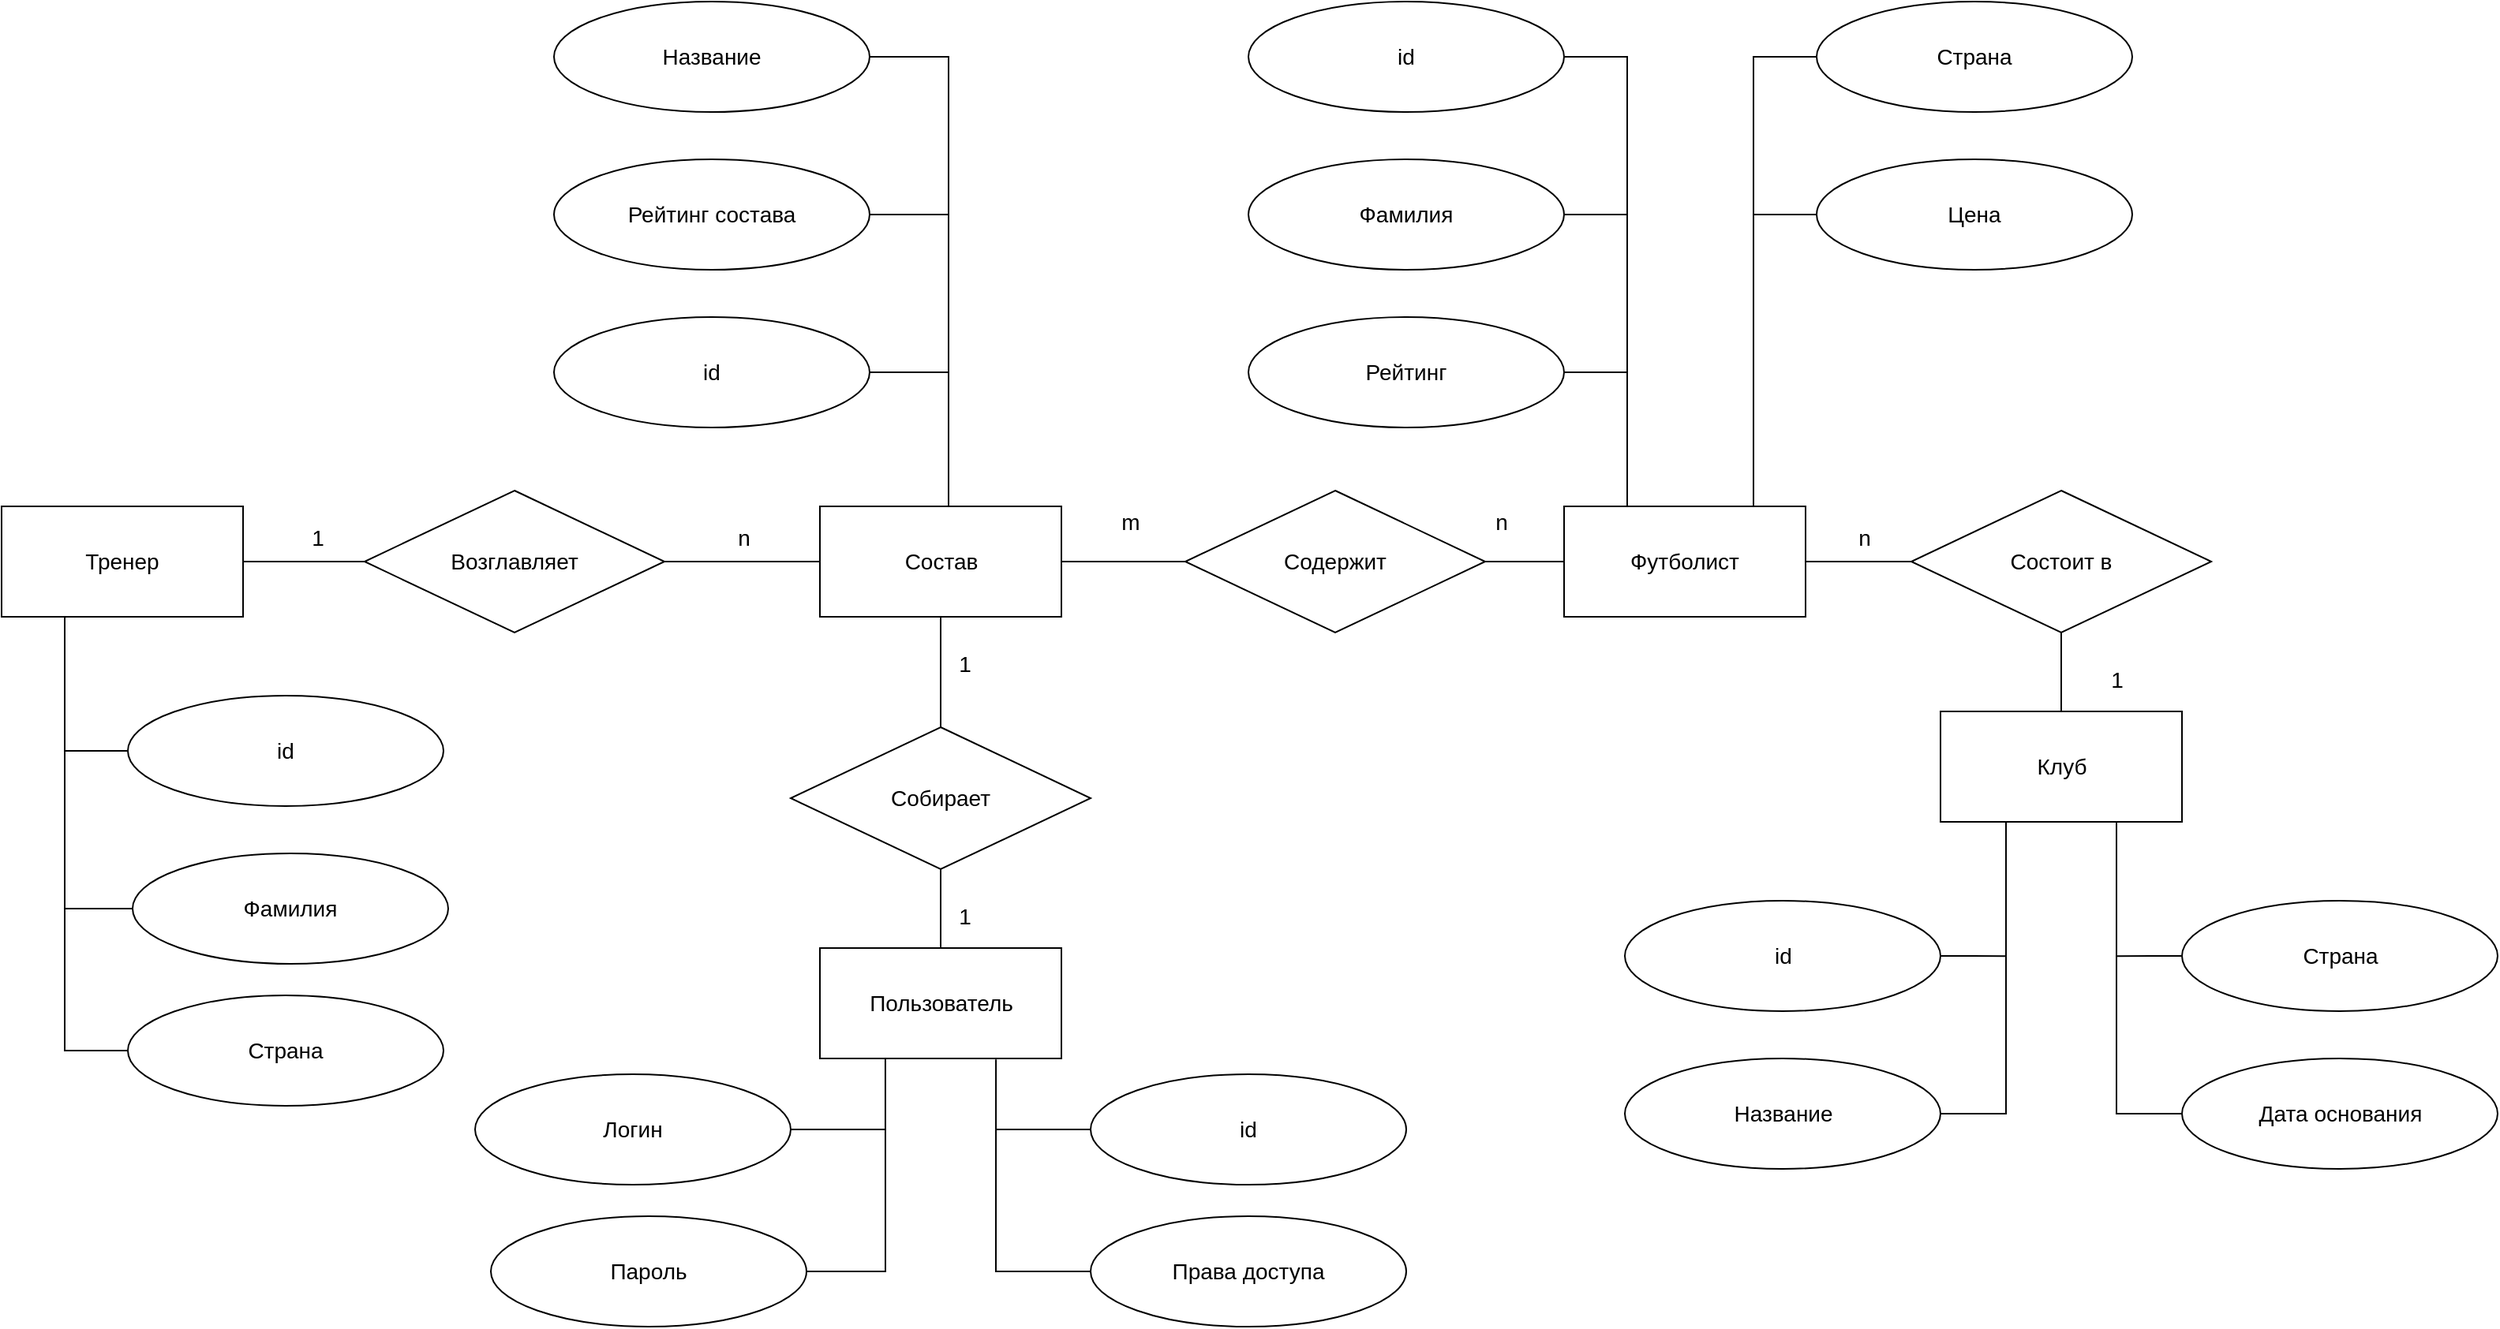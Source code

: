 <mxfile>
    <diagram id="JgWmcChnruEpAp_GRVAy" name="Страница 1">
        <mxGraphModel dx="808" dy="648" grid="1" gridSize="10" guides="1" tooltips="1" connect="1" arrows="1" fold="1" page="1" pageScale="1" pageWidth="1654" pageHeight="1169" math="0" shadow="0">
            <root>
                <mxCell id="0"/>
                <mxCell id="1" parent="0"/>
                <mxCell id="35" style="edgeStyle=orthogonalEdgeStyle;rounded=0;html=1;exitX=0.5;exitY=0;exitDx=0;exitDy=0;entryX=0.5;entryY=1;entryDx=0;entryDy=0;fontSize=14;endArrow=none;endFill=0;" edge="1" parent="1" source="13" target="18">
                    <mxGeometry relative="1" as="geometry"/>
                </mxCell>
                <mxCell id="13" value="&lt;font style=&quot;font-size: 14px&quot;&gt;Пользователь&lt;/font&gt;" style="rounded=0;whiteSpace=wrap;html=1;" vertex="1" parent="1">
                    <mxGeometry x="548.5" y="720" width="153" height="70" as="geometry"/>
                </mxCell>
                <mxCell id="67" style="edgeStyle=orthogonalEdgeStyle;rounded=0;html=1;exitX=1;exitY=0.5;exitDx=0;exitDy=0;entryX=0;entryY=0.5;entryDx=0;entryDy=0;fontSize=14;endArrow=none;endFill=0;" edge="1" parent="1" source="14" target="15">
                    <mxGeometry relative="1" as="geometry"/>
                </mxCell>
                <mxCell id="14" value="Содержит" style="rhombus;whiteSpace=wrap;html=1;fontSize=14;" vertex="1" parent="1">
                    <mxGeometry x="780" y="430" width="190" height="90" as="geometry"/>
                </mxCell>
                <mxCell id="63" style="edgeStyle=orthogonalEdgeStyle;rounded=0;html=1;exitX=0.25;exitY=0;exitDx=0;exitDy=0;entryX=1;entryY=0.5;entryDx=0;entryDy=0;fontSize=14;endArrow=none;endFill=0;" edge="1" parent="1" source="15" target="48">
                    <mxGeometry relative="1" as="geometry">
                        <Array as="points">
                            <mxPoint x="1060" y="440"/>
                            <mxPoint x="1060" y="155"/>
                        </Array>
                    </mxGeometry>
                </mxCell>
                <mxCell id="68" style="edgeStyle=orthogonalEdgeStyle;rounded=0;html=1;exitX=1;exitY=0.5;exitDx=0;exitDy=0;entryX=0;entryY=0.5;entryDx=0;entryDy=0;fontSize=14;endArrow=none;endFill=0;" edge="1" parent="1" source="15" target="24">
                    <mxGeometry relative="1" as="geometry"/>
                </mxCell>
                <mxCell id="15" value="&lt;font style=&quot;font-size: 14px&quot;&gt;Футболист&lt;/font&gt;" style="rounded=0;whiteSpace=wrap;html=1;" vertex="1" parent="1">
                    <mxGeometry x="1020" y="440" width="153" height="70" as="geometry"/>
                </mxCell>
                <mxCell id="16" value="&lt;font style=&quot;font-size: 14px&quot;&gt;Тренер&lt;/font&gt;" style="rounded=0;whiteSpace=wrap;html=1;" vertex="1" parent="1">
                    <mxGeometry x="30" y="440" width="153" height="70" as="geometry"/>
                </mxCell>
                <mxCell id="83" style="edgeStyle=orthogonalEdgeStyle;rounded=0;html=1;exitX=0.25;exitY=1;exitDx=0;exitDy=0;entryX=1;entryY=0.5;entryDx=0;entryDy=0;fontSize=14;endArrow=none;endFill=0;" edge="1" parent="1" source="17" target="44">
                    <mxGeometry relative="1" as="geometry">
                        <Array as="points">
                            <mxPoint x="1300" y="640"/>
                            <mxPoint x="1300" y="825"/>
                        </Array>
                    </mxGeometry>
                </mxCell>
                <mxCell id="84" style="edgeStyle=orthogonalEdgeStyle;rounded=0;html=1;exitX=0.75;exitY=1;exitDx=0;exitDy=0;entryX=0;entryY=0.5;entryDx=0;entryDy=0;fontSize=14;endArrow=none;endFill=0;" edge="1" parent="1" source="17" target="47">
                    <mxGeometry relative="1" as="geometry">
                        <Array as="points">
                            <mxPoint x="1370" y="640"/>
                            <mxPoint x="1370" y="825"/>
                        </Array>
                    </mxGeometry>
                </mxCell>
                <mxCell id="17" value="&lt;font style=&quot;font-size: 14px&quot;&gt;Клуб&lt;/font&gt;" style="rounded=0;whiteSpace=wrap;html=1;" vertex="1" parent="1">
                    <mxGeometry x="1258.5" y="570" width="153" height="70" as="geometry"/>
                </mxCell>
                <mxCell id="36" style="edgeStyle=orthogonalEdgeStyle;rounded=0;html=1;exitX=0.5;exitY=0;exitDx=0;exitDy=0;entryX=0.5;entryY=1;entryDx=0;entryDy=0;fontSize=14;endArrow=none;endFill=0;" edge="1" parent="1" source="18" target="19">
                    <mxGeometry relative="1" as="geometry"/>
                </mxCell>
                <mxCell id="18" value="Собирает" style="rhombus;whiteSpace=wrap;html=1;fontSize=14;" vertex="1" parent="1">
                    <mxGeometry x="530" y="580" width="190" height="90" as="geometry"/>
                </mxCell>
                <mxCell id="37" style="edgeStyle=orthogonalEdgeStyle;rounded=0;html=1;exitX=1;exitY=0.5;exitDx=0;exitDy=0;entryX=0;entryY=0.5;entryDx=0;entryDy=0;fontSize=14;endArrow=none;endFill=0;" edge="1" parent="1" source="19" target="14">
                    <mxGeometry relative="1" as="geometry"/>
                </mxCell>
                <mxCell id="38" style="edgeStyle=orthogonalEdgeStyle;rounded=0;html=1;exitX=0;exitY=0.5;exitDx=0;exitDy=0;entryX=1;entryY=0.5;entryDx=0;entryDy=0;fontSize=14;endArrow=none;endFill=0;" edge="1" parent="1" source="19" target="20">
                    <mxGeometry relative="1" as="geometry"/>
                </mxCell>
                <mxCell id="70" style="edgeStyle=orthogonalEdgeStyle;rounded=0;html=1;exitX=0.5;exitY=0;exitDx=0;exitDy=0;entryX=1;entryY=0.5;entryDx=0;entryDy=0;fontSize=14;endArrow=none;endFill=0;exitPerimeter=0;" edge="1" parent="1" source="19" target="42">
                    <mxGeometry relative="1" as="geometry">
                        <Array as="points">
                            <mxPoint x="630" y="440"/>
                            <mxPoint x="630" y="155"/>
                        </Array>
                    </mxGeometry>
                </mxCell>
                <mxCell id="19" value="&lt;font style=&quot;font-size: 14px&quot;&gt;Состав&lt;/font&gt;" style="rounded=0;whiteSpace=wrap;html=1;" vertex="1" parent="1">
                    <mxGeometry x="548.5" y="440" width="153" height="70" as="geometry"/>
                </mxCell>
                <mxCell id="79" style="edgeStyle=orthogonalEdgeStyle;rounded=0;html=1;exitX=0;exitY=0.5;exitDx=0;exitDy=0;entryX=1;entryY=0.5;entryDx=0;entryDy=0;fontSize=14;endArrow=none;endFill=0;" edge="1" parent="1" source="20" target="16">
                    <mxGeometry relative="1" as="geometry"/>
                </mxCell>
                <mxCell id="20" value="Возглавляет" style="rhombus;whiteSpace=wrap;html=1;fontSize=14;" vertex="1" parent="1">
                    <mxGeometry x="260" y="430" width="190" height="90" as="geometry"/>
                </mxCell>
                <mxCell id="69" style="edgeStyle=orthogonalEdgeStyle;rounded=0;html=1;exitX=0.5;exitY=1;exitDx=0;exitDy=0;entryX=0.5;entryY=0;entryDx=0;entryDy=0;fontSize=14;endArrow=none;endFill=0;" edge="1" parent="1" source="24" target="17">
                    <mxGeometry relative="1" as="geometry"/>
                </mxCell>
                <mxCell id="24" value="Состоит в" style="rhombus;whiteSpace=wrap;html=1;fontSize=14;" vertex="1" parent="1">
                    <mxGeometry x="1240" y="430" width="190" height="90" as="geometry"/>
                </mxCell>
                <mxCell id="34" style="edgeStyle=orthogonalEdgeStyle;rounded=0;html=1;exitX=1;exitY=0.5;exitDx=0;exitDy=0;fontSize=14;endArrow=none;endFill=0;" edge="1" parent="1" source="27">
                    <mxGeometry relative="1" as="geometry">
                        <mxPoint x="590" y="835.056" as="targetPoint"/>
                    </mxGeometry>
                </mxCell>
                <mxCell id="27" value="Логин" style="ellipse;whiteSpace=wrap;html=1;fontSize=14;" vertex="1" parent="1">
                    <mxGeometry x="330" y="800" width="200" height="70" as="geometry"/>
                </mxCell>
                <mxCell id="31" style="edgeStyle=orthogonalEdgeStyle;html=1;exitX=1;exitY=0.5;exitDx=0;exitDy=0;fontSize=14;endArrow=none;endFill=0;rounded=0;entryX=0.271;entryY=0.995;entryDx=0;entryDy=0;entryPerimeter=0;" edge="1" parent="1" source="28" target="13">
                    <mxGeometry relative="1" as="geometry">
                        <mxPoint x="590" y="791" as="targetPoint"/>
                        <Array as="points">
                            <mxPoint x="590" y="925"/>
                        </Array>
                    </mxGeometry>
                </mxCell>
                <mxCell id="28" value="Пароль" style="ellipse;whiteSpace=wrap;html=1;fontSize=14;" vertex="1" parent="1">
                    <mxGeometry x="340" y="890" width="200" height="70" as="geometry"/>
                </mxCell>
                <mxCell id="33" style="edgeStyle=orthogonalEdgeStyle;rounded=0;html=1;exitX=0;exitY=0.5;exitDx=0;exitDy=0;fontSize=14;endArrow=none;endFill=0;" edge="1" parent="1" source="29">
                    <mxGeometry relative="1" as="geometry">
                        <mxPoint x="660" y="835" as="targetPoint"/>
                    </mxGeometry>
                </mxCell>
                <mxCell id="29" value="id" style="ellipse;whiteSpace=wrap;html=1;fontSize=14;" vertex="1" parent="1">
                    <mxGeometry x="720" y="800" width="200" height="70" as="geometry"/>
                </mxCell>
                <mxCell id="32" style="edgeStyle=orthogonalEdgeStyle;rounded=0;html=1;exitX=0;exitY=0.5;exitDx=0;exitDy=0;fontSize=14;endArrow=none;endFill=0;entryX=0.729;entryY=1.009;entryDx=0;entryDy=0;entryPerimeter=0;" edge="1" parent="1" source="30" target="13">
                    <mxGeometry relative="1" as="geometry">
                        <mxPoint x="660" y="790" as="targetPoint"/>
                        <Array as="points">
                            <mxPoint x="660" y="925"/>
                        </Array>
                    </mxGeometry>
                </mxCell>
                <mxCell id="30" value="Права доступа" style="ellipse;whiteSpace=wrap;html=1;fontSize=14;" vertex="1" parent="1">
                    <mxGeometry x="720" y="890" width="200" height="70" as="geometry"/>
                </mxCell>
                <mxCell id="71" style="edgeStyle=orthogonalEdgeStyle;rounded=0;html=1;exitX=1;exitY=0.5;exitDx=0;exitDy=0;fontSize=14;endArrow=none;endFill=0;" edge="1" parent="1" source="40">
                    <mxGeometry relative="1" as="geometry">
                        <mxPoint x="630" y="255" as="targetPoint"/>
                    </mxGeometry>
                </mxCell>
                <mxCell id="40" value="Рейтинг состава" style="ellipse;whiteSpace=wrap;html=1;fontSize=14;" vertex="1" parent="1">
                    <mxGeometry x="380" y="220" width="200" height="70" as="geometry"/>
                </mxCell>
                <mxCell id="72" style="edgeStyle=orthogonalEdgeStyle;rounded=0;html=1;exitX=1;exitY=0.5;exitDx=0;exitDy=0;fontSize=14;endArrow=none;endFill=0;" edge="1" parent="1" source="41">
                    <mxGeometry relative="1" as="geometry">
                        <mxPoint x="630" y="355" as="targetPoint"/>
                    </mxGeometry>
                </mxCell>
                <mxCell id="41" value="id" style="ellipse;whiteSpace=wrap;html=1;fontSize=14;" vertex="1" parent="1">
                    <mxGeometry x="380" y="320" width="200" height="70" as="geometry"/>
                </mxCell>
                <mxCell id="42" value="Название" style="ellipse;whiteSpace=wrap;html=1;fontSize=14;" vertex="1" parent="1">
                    <mxGeometry x="380" y="120" width="200" height="70" as="geometry"/>
                </mxCell>
                <mxCell id="85" style="edgeStyle=orthogonalEdgeStyle;rounded=0;html=1;exitX=1;exitY=0.5;exitDx=0;exitDy=0;fontSize=14;endArrow=none;endFill=0;" edge="1" parent="1" source="43">
                    <mxGeometry relative="1" as="geometry">
                        <mxPoint x="1300" y="725.118" as="targetPoint"/>
                    </mxGeometry>
                </mxCell>
                <mxCell id="43" value="id" style="ellipse;whiteSpace=wrap;html=1;fontSize=14;" vertex="1" parent="1">
                    <mxGeometry x="1058.5" y="690" width="200" height="70" as="geometry"/>
                </mxCell>
                <mxCell id="44" value="Название" style="ellipse;whiteSpace=wrap;html=1;fontSize=14;" vertex="1" parent="1">
                    <mxGeometry x="1058.5" y="790" width="200" height="70" as="geometry"/>
                </mxCell>
                <mxCell id="86" style="edgeStyle=orthogonalEdgeStyle;rounded=0;html=1;exitX=0;exitY=0.5;exitDx=0;exitDy=0;fontSize=14;endArrow=none;endFill=0;" edge="1" parent="1" source="45">
                    <mxGeometry relative="1" as="geometry">
                        <mxPoint x="1370" y="725.118" as="targetPoint"/>
                    </mxGeometry>
                </mxCell>
                <mxCell id="45" value="Страна" style="ellipse;whiteSpace=wrap;html=1;fontSize=14;" vertex="1" parent="1">
                    <mxGeometry x="1411.5" y="690" width="200" height="70" as="geometry"/>
                </mxCell>
                <mxCell id="47" value="Дата основания" style="ellipse;whiteSpace=wrap;html=1;fontSize=14;" vertex="1" parent="1">
                    <mxGeometry x="1411.5" y="790" width="200" height="70" as="geometry"/>
                </mxCell>
                <mxCell id="48" value="id" style="ellipse;whiteSpace=wrap;html=1;fontSize=14;" vertex="1" parent="1">
                    <mxGeometry x="820" y="120" width="200" height="70" as="geometry"/>
                </mxCell>
                <mxCell id="62" style="edgeStyle=orthogonalEdgeStyle;rounded=0;html=1;exitX=0;exitY=0.5;exitDx=0;exitDy=0;entryX=0.75;entryY=0;entryDx=0;entryDy=0;fontSize=14;endArrow=none;endFill=0;" edge="1" parent="1" source="50" target="15">
                    <mxGeometry relative="1" as="geometry">
                        <mxPoint x="1180" y="155" as="sourcePoint"/>
                        <Array as="points">
                            <mxPoint x="1140" y="155"/>
                            <mxPoint x="1140" y="440"/>
                        </Array>
                    </mxGeometry>
                </mxCell>
                <mxCell id="50" value="Страна" style="ellipse;whiteSpace=wrap;html=1;fontSize=14;" vertex="1" parent="1">
                    <mxGeometry x="1180" y="120" width="200" height="70" as="geometry"/>
                </mxCell>
                <mxCell id="64" style="edgeStyle=orthogonalEdgeStyle;rounded=0;html=1;exitX=1;exitY=0.5;exitDx=0;exitDy=0;fontSize=14;endArrow=none;endFill=0;" edge="1" parent="1" source="53">
                    <mxGeometry relative="1" as="geometry">
                        <mxPoint x="1060" y="255" as="targetPoint"/>
                    </mxGeometry>
                </mxCell>
                <mxCell id="53" value="Фамилия" style="ellipse;whiteSpace=wrap;html=1;fontSize=14;" vertex="1" parent="1">
                    <mxGeometry x="820" y="220" width="200" height="70" as="geometry"/>
                </mxCell>
                <mxCell id="73" style="edgeStyle=orthogonalEdgeStyle;rounded=0;html=1;exitX=1;exitY=0.5;exitDx=0;exitDy=0;fontSize=14;endArrow=none;endFill=0;" edge="1" parent="1" source="54">
                    <mxGeometry relative="1" as="geometry">
                        <mxPoint x="1060" y="355" as="targetPoint"/>
                    </mxGeometry>
                </mxCell>
                <mxCell id="54" value="Рейтинг" style="ellipse;whiteSpace=wrap;html=1;fontSize=14;" vertex="1" parent="1">
                    <mxGeometry x="820" y="320" width="200" height="70" as="geometry"/>
                </mxCell>
                <mxCell id="89" style="edgeStyle=orthogonalEdgeStyle;rounded=0;html=1;exitX=0;exitY=0.5;exitDx=0;exitDy=0;fontSize=14;endArrow=none;endFill=0;" edge="1" parent="1" source="57">
                    <mxGeometry relative="1" as="geometry">
                        <mxPoint x="70" y="595" as="targetPoint"/>
                    </mxGeometry>
                </mxCell>
                <mxCell id="57" value="id" style="ellipse;whiteSpace=wrap;html=1;fontSize=14;" vertex="1" parent="1">
                    <mxGeometry x="110" y="560" width="200" height="70" as="geometry"/>
                </mxCell>
                <mxCell id="87" style="edgeStyle=orthogonalEdgeStyle;rounded=0;html=1;exitX=0;exitY=0.5;exitDx=0;exitDy=0;entryX=0.263;entryY=0.999;entryDx=0;entryDy=0;entryPerimeter=0;fontSize=14;endArrow=none;endFill=0;" edge="1" parent="1" source="59" target="16">
                    <mxGeometry relative="1" as="geometry">
                        <Array as="points">
                            <mxPoint x="70" y="785"/>
                            <mxPoint x="70" y="511"/>
                            <mxPoint x="70" y="511"/>
                        </Array>
                    </mxGeometry>
                </mxCell>
                <mxCell id="59" value="Страна" style="ellipse;whiteSpace=wrap;html=1;fontSize=14;" vertex="1" parent="1">
                    <mxGeometry x="110" y="750" width="200" height="70" as="geometry"/>
                </mxCell>
                <mxCell id="88" style="edgeStyle=orthogonalEdgeStyle;rounded=0;html=1;exitX=0;exitY=0.5;exitDx=0;exitDy=0;fontSize=14;endArrow=none;endFill=0;" edge="1" parent="1" source="60">
                    <mxGeometry relative="1" as="geometry">
                        <mxPoint x="70" y="695" as="targetPoint"/>
                    </mxGeometry>
                </mxCell>
                <mxCell id="60" value="Фамилия" style="ellipse;whiteSpace=wrap;html=1;fontSize=14;" vertex="1" parent="1">
                    <mxGeometry x="113" y="660" width="200" height="70" as="geometry"/>
                </mxCell>
                <mxCell id="91" style="edgeStyle=orthogonalEdgeStyle;rounded=0;html=1;exitX=0;exitY=0.5;exitDx=0;exitDy=0;fontSize=14;endArrow=none;endFill=0;" edge="1" parent="1" source="90">
                    <mxGeometry relative="1" as="geometry">
                        <mxPoint x="1140" y="255" as="targetPoint"/>
                    </mxGeometry>
                </mxCell>
                <mxCell id="90" value="Цена" style="ellipse;whiteSpace=wrap;html=1;fontSize=14;" vertex="1" parent="1">
                    <mxGeometry x="1180" y="220" width="200" height="70" as="geometry"/>
                </mxCell>
                <mxCell id="92" value="1" style="text;html=1;align=center;verticalAlign=middle;resizable=0;points=[];autosize=1;strokeColor=none;fillColor=none;fontSize=14;" vertex="1" parent="1">
                    <mxGeometry x="630" y="690" width="20" height="20" as="geometry"/>
                </mxCell>
                <mxCell id="93" value="1" style="text;html=1;align=center;verticalAlign=middle;resizable=0;points=[];autosize=1;strokeColor=none;fillColor=none;fontSize=14;" vertex="1" parent="1">
                    <mxGeometry x="630" y="530" width="20" height="20" as="geometry"/>
                </mxCell>
                <mxCell id="94" value="n" style="text;html=1;align=center;verticalAlign=middle;resizable=0;points=[];autosize=1;strokeColor=none;fillColor=none;fontSize=14;" vertex="1" parent="1">
                    <mxGeometry x="490" y="450" width="20" height="20" as="geometry"/>
                </mxCell>
                <mxCell id="95" value="1" style="text;html=1;align=center;verticalAlign=middle;resizable=0;points=[];autosize=1;strokeColor=none;fillColor=none;fontSize=14;" vertex="1" parent="1">
                    <mxGeometry x="220" y="450" width="20" height="20" as="geometry"/>
                </mxCell>
                <mxCell id="96" value="m" style="text;html=1;align=center;verticalAlign=middle;resizable=0;points=[];autosize=1;strokeColor=none;fillColor=none;fontSize=14;" vertex="1" parent="1">
                    <mxGeometry x="730" y="440" width="30" height="20" as="geometry"/>
                </mxCell>
                <mxCell id="97" value="n" style="text;html=1;align=center;verticalAlign=middle;resizable=0;points=[];autosize=1;strokeColor=none;fillColor=none;fontSize=14;" vertex="1" parent="1">
                    <mxGeometry x="970" y="440" width="20" height="20" as="geometry"/>
                </mxCell>
                <mxCell id="98" value="n" style="text;html=1;align=center;verticalAlign=middle;resizable=0;points=[];autosize=1;strokeColor=none;fillColor=none;fontSize=14;" vertex="1" parent="1">
                    <mxGeometry x="1200" y="450" width="20" height="20" as="geometry"/>
                </mxCell>
                <mxCell id="99" value="1" style="text;html=1;align=center;verticalAlign=middle;resizable=0;points=[];autosize=1;strokeColor=none;fillColor=none;fontSize=14;" vertex="1" parent="1">
                    <mxGeometry x="1360" y="540" width="20" height="20" as="geometry"/>
                </mxCell>
            </root>
        </mxGraphModel>
    </diagram>
</mxfile>